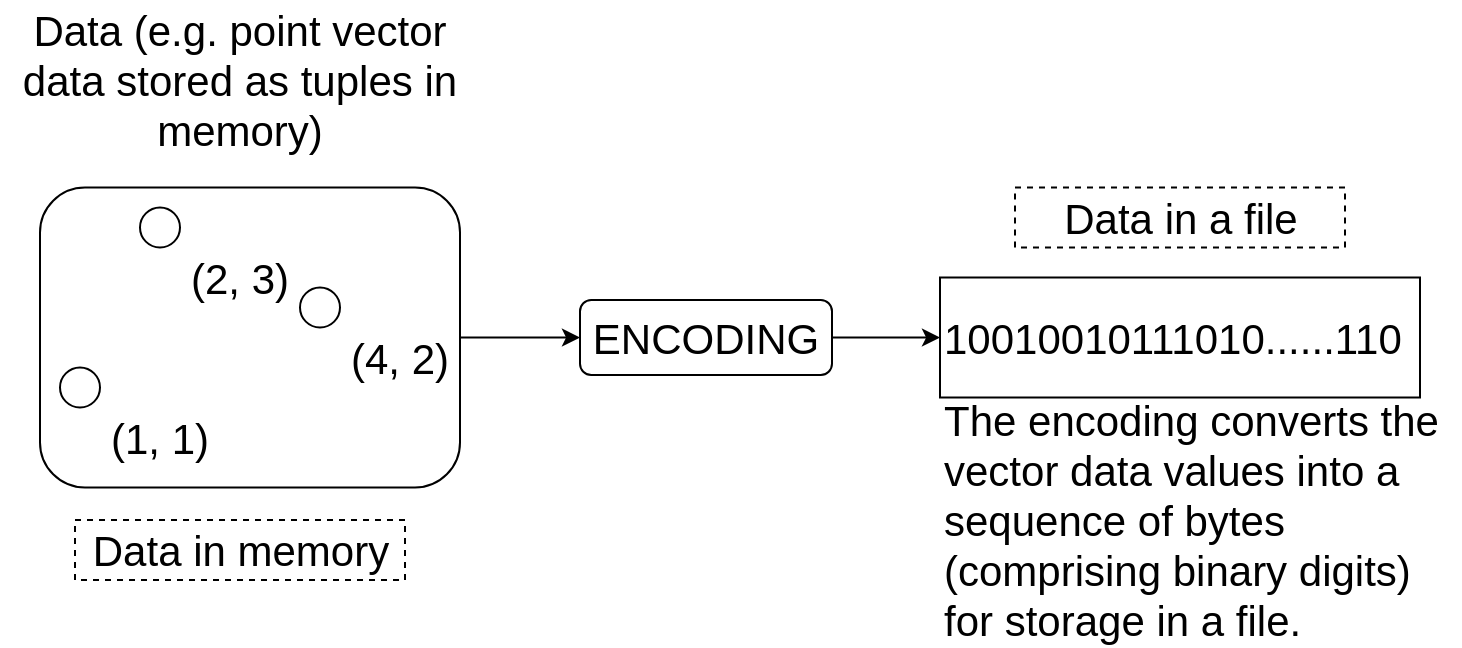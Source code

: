 <mxfile version="15.8.7" type="device"><diagram id="Q8u8kF36_F2uo1Pd8pX4" name="Page-1"><mxGraphModel dx="932" dy="602" grid="1" gridSize="10" guides="1" tooltips="1" connect="1" arrows="1" fold="1" page="1" pageScale="1" pageWidth="827" pageHeight="1169" math="0" shadow="0"><root><mxCell id="0"/><mxCell id="1" parent="0"/><mxCell id="UgZZREjFrYjDPdSXrJ0T-14" value="" style="edgeStyle=orthogonalEdgeStyle;rounded=0;orthogonalLoop=1;jettySize=auto;html=1;fontSize=21;" parent="1" source="UgZZREjFrYjDPdSXrJ0T-13" target="UgZZREjFrYjDPdSXrJ0T-10" edge="1"><mxGeometry relative="1" as="geometry"/></mxCell><mxCell id="UgZZREjFrYjDPdSXrJ0T-13" value="" style="rounded=1;whiteSpace=wrap;html=1;fontSize=21;strokeColor=default;fillColor=none;" parent="1" vertex="1"><mxGeometry x="110" y="153.75" width="210" height="150" as="geometry"/></mxCell><mxCell id="UgZZREjFrYjDPdSXrJ0T-1" value="" style="ellipse;whiteSpace=wrap;html=1;aspect=fixed;" parent="1" vertex="1"><mxGeometry x="160" y="163.75" width="20" height="20" as="geometry"/></mxCell><mxCell id="UgZZREjFrYjDPdSXrJ0T-2" value="" style="ellipse;whiteSpace=wrap;html=1;aspect=fixed;" parent="1" vertex="1"><mxGeometry x="240" y="203.75" width="20" height="20" as="geometry"/></mxCell><mxCell id="UgZZREjFrYjDPdSXrJ0T-3" value="" style="ellipse;whiteSpace=wrap;html=1;aspect=fixed;" parent="1" vertex="1"><mxGeometry x="120" y="243.75" width="20" height="20" as="geometry"/></mxCell><mxCell id="UgZZREjFrYjDPdSXrJ0T-4" value="&lt;font style=&quot;font-size: 21px&quot;&gt;(1, 1)&lt;/font&gt;" style="text;html=1;strokeColor=none;fillColor=none;align=center;verticalAlign=middle;whiteSpace=wrap;rounded=0;" parent="1" vertex="1"><mxGeometry x="140" y="263.75" width="60" height="30" as="geometry"/></mxCell><mxCell id="UgZZREjFrYjDPdSXrJ0T-5" value="&lt;font style=&quot;font-size: 21px&quot;&gt;(4, 2)&lt;/font&gt;" style="text;html=1;strokeColor=none;fillColor=none;align=center;verticalAlign=middle;whiteSpace=wrap;rounded=0;" parent="1" vertex="1"><mxGeometry x="260" y="223.75" width="60" height="30" as="geometry"/></mxCell><mxCell id="UgZZREjFrYjDPdSXrJ0T-8" value="&lt;font style=&quot;font-size: 21px&quot;&gt;(2, 3)&lt;/font&gt;" style="text;html=1;strokeColor=none;fillColor=none;align=center;verticalAlign=middle;whiteSpace=wrap;rounded=0;" parent="1" vertex="1"><mxGeometry x="180" y="183.75" width="60" height="30" as="geometry"/></mxCell><mxCell id="UgZZREjFrYjDPdSXrJ0T-12" value="" style="edgeStyle=orthogonalEdgeStyle;rounded=0;orthogonalLoop=1;jettySize=auto;html=1;fontSize=21;" parent="1" source="UgZZREjFrYjDPdSXrJ0T-10" target="UgZZREjFrYjDPdSXrJ0T-11" edge="1"><mxGeometry relative="1" as="geometry"/></mxCell><mxCell id="UgZZREjFrYjDPdSXrJ0T-10" value="ENCODING" style="text;html=1;strokeColor=default;fillColor=none;align=center;verticalAlign=middle;whiteSpace=wrap;rounded=1;fontSize=21;" parent="1" vertex="1"><mxGeometry x="380" y="210" width="126" height="37.5" as="geometry"/></mxCell><mxCell id="UgZZREjFrYjDPdSXrJ0T-11" value="10010010111010......110" style="rounded=0;whiteSpace=wrap;html=1;fontSize=21;strokeColor=default;align=left;" parent="1" vertex="1"><mxGeometry x="560" y="198.75" width="240" height="60" as="geometry"/></mxCell><mxCell id="UgZZREjFrYjDPdSXrJ0T-15" value="Data (e.g. point vector data stored as tuples in memory)" style="text;html=1;strokeColor=none;fillColor=none;align=center;verticalAlign=middle;whiteSpace=wrap;rounded=0;fontSize=21;" parent="1" vertex="1"><mxGeometry x="90" y="60" width="240" height="80" as="geometry"/></mxCell><mxCell id="UgZZREjFrYjDPdSXrJ0T-16" value="&lt;div&gt;&lt;span&gt;The encoding converts the vector data values into a sequence of bytes (comprising binary digits) for storage in a file.&lt;/span&gt;&lt;/div&gt;" style="text;html=1;strokeColor=none;fillColor=none;align=left;verticalAlign=middle;whiteSpace=wrap;rounded=0;fontSize=21;" parent="1" vertex="1"><mxGeometry x="560" y="280" width="260" height="80" as="geometry"/></mxCell><mxCell id="UgZZREjFrYjDPdSXrJ0T-17" value="Data in memory" style="text;html=1;strokeColor=default;fillColor=none;align=center;verticalAlign=middle;whiteSpace=wrap;rounded=0;fontSize=21;dashed=1;" parent="1" vertex="1"><mxGeometry x="127.5" y="320" width="165" height="30" as="geometry"/></mxCell><mxCell id="UgZZREjFrYjDPdSXrJ0T-18" value="Data in a file" style="text;html=1;strokeColor=default;fillColor=none;align=center;verticalAlign=middle;whiteSpace=wrap;rounded=0;fontSize=21;dashed=1;" parent="1" vertex="1"><mxGeometry x="597.5" y="153.75" width="165" height="30" as="geometry"/></mxCell></root></mxGraphModel></diagram></mxfile>